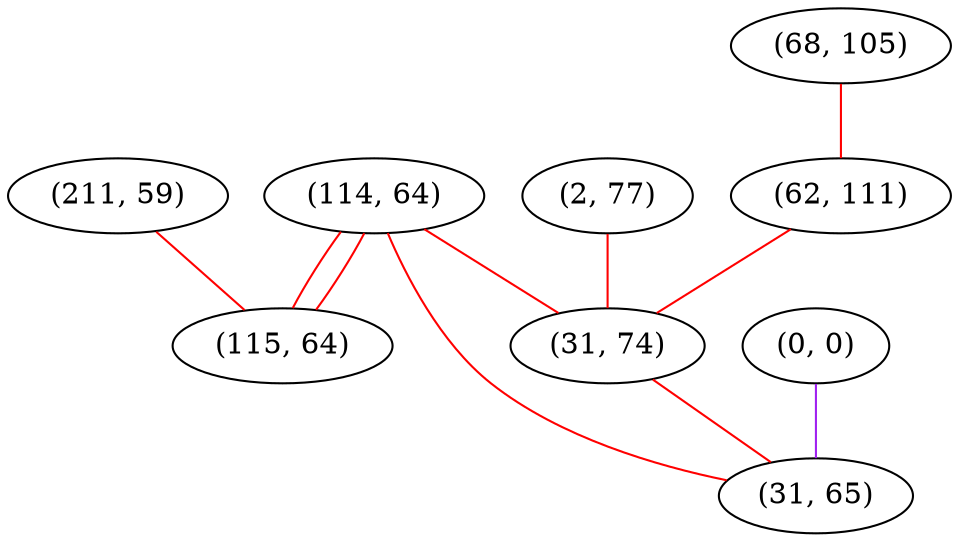 graph "" {
"(114, 64)";
"(0, 0)";
"(68, 105)";
"(211, 59)";
"(2, 77)";
"(115, 64)";
"(62, 111)";
"(31, 74)";
"(31, 65)";
"(114, 64)" -- "(115, 64)"  [color=red, key=0, weight=1];
"(114, 64)" -- "(115, 64)"  [color=red, key=1, weight=1];
"(114, 64)" -- "(31, 74)"  [color=red, key=0, weight=1];
"(114, 64)" -- "(31, 65)"  [color=red, key=0, weight=1];
"(0, 0)" -- "(31, 65)"  [color=purple, key=0, weight=4];
"(68, 105)" -- "(62, 111)"  [color=red, key=0, weight=1];
"(211, 59)" -- "(115, 64)"  [color=red, key=0, weight=1];
"(2, 77)" -- "(31, 74)"  [color=red, key=0, weight=1];
"(62, 111)" -- "(31, 74)"  [color=red, key=0, weight=1];
"(31, 74)" -- "(31, 65)"  [color=red, key=0, weight=1];
}
